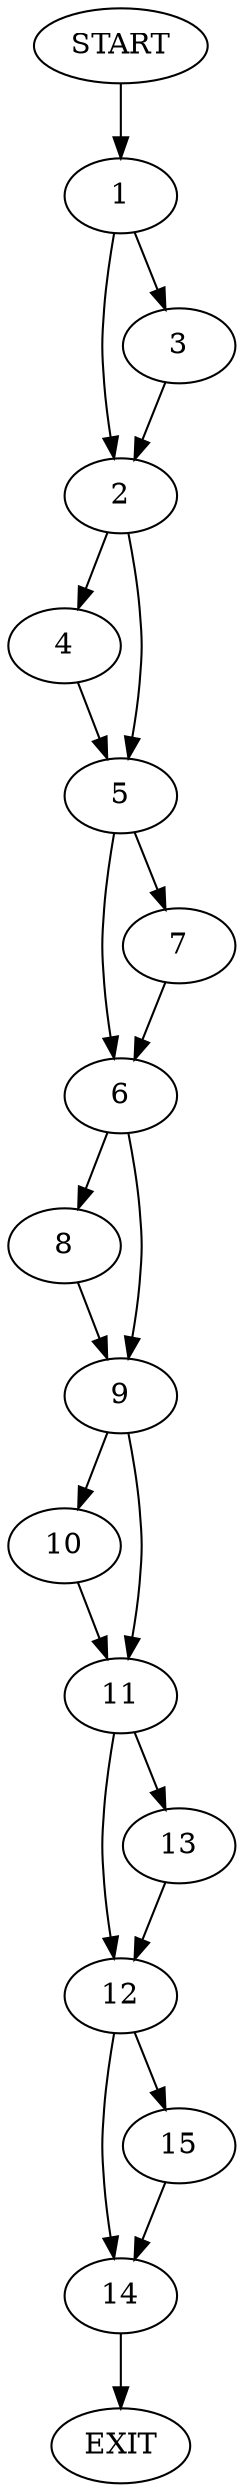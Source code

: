 digraph {
0 [label="START"]
16 [label="EXIT"]
0 -> 1
1 -> 2
1 -> 3
3 -> 2
2 -> 4
2 -> 5
5 -> 6
5 -> 7
4 -> 5
7 -> 6
6 -> 8
6 -> 9
8 -> 9
9 -> 10
9 -> 11
11 -> 12
11 -> 13
10 -> 11
13 -> 12
12 -> 14
12 -> 15
14 -> 16
15 -> 14
}
